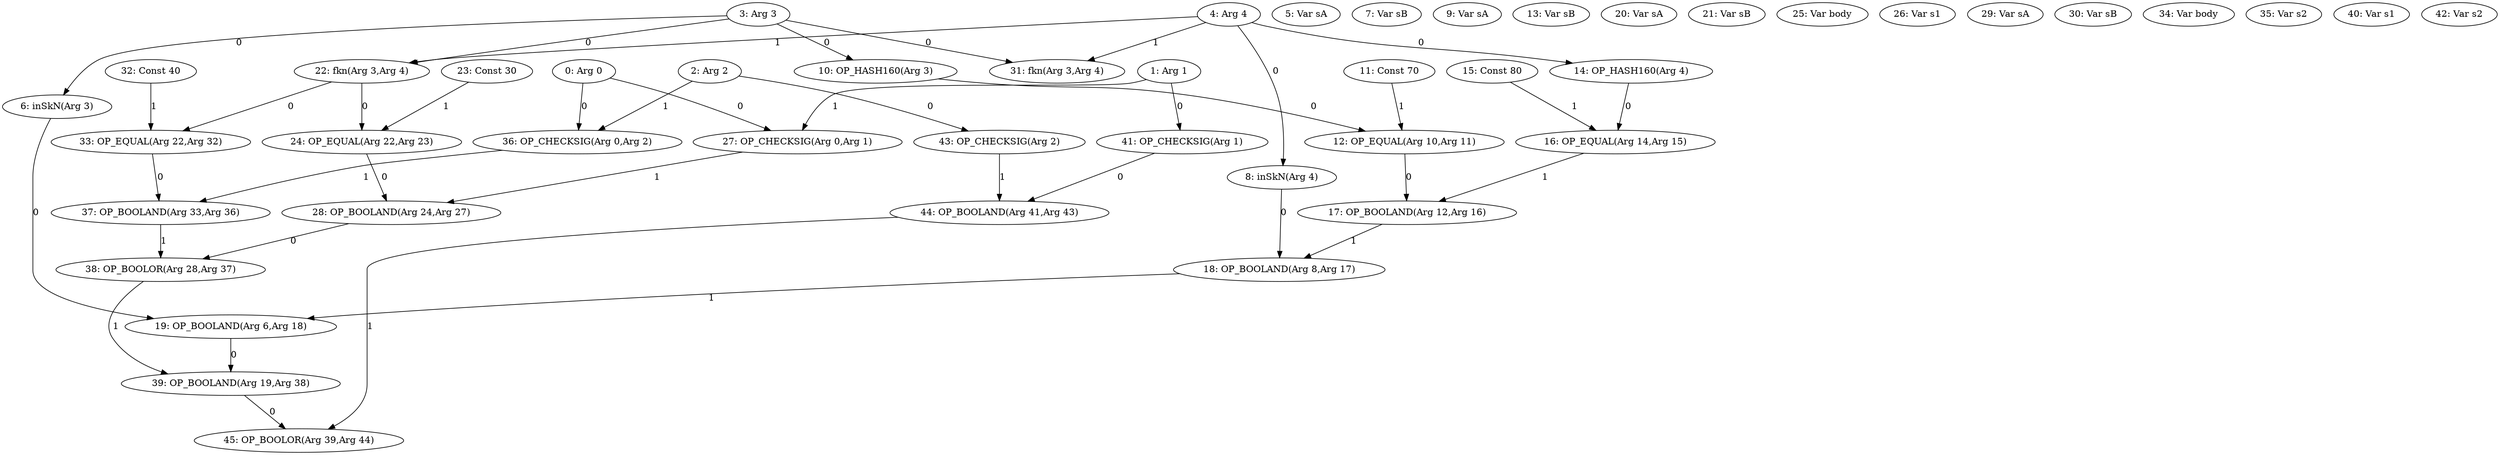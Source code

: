 digraph {
    0 [label="0: Arg 0"];
    1 [label="1: Arg 1"];
    2 [label="2: Arg 2"];
    3 [label="3: Arg 3"];
    4 [label="4: Arg 4"];
    5 [label="5: Var sA"];
    6 [label="6: inSkN(Arg 3)"];
    7 [label="7: Var sB"];
    8 [label="8: inSkN(Arg 4)"];
    9 [label="9: Var sA"];
    10 [label="10: OP_HASH160(Arg 3)"];
    11 [label="11: Const 70"];
    12 [label="12: OP_EQUAL(Arg 10,Arg 11)"];
    13 [label="13: Var sB"];
    14 [label="14: OP_HASH160(Arg 4)"];
    15 [label="15: Const 80"];
    16 [label="16: OP_EQUAL(Arg 14,Arg 15)"];
    17 [label="17: OP_BOOLAND(Arg 12,Arg 16)"];
    18 [label="18: OP_BOOLAND(Arg 8,Arg 17)"];
    19 [label="19: OP_BOOLAND(Arg 6,Arg 18)"];
    20 [label="20: Var sA"];
    21 [label="21: Var sB"];
    22 [label="22: fkn(Arg 3,Arg 4)"];
    23 [label="23: Const 30"];
    24 [label="24: OP_EQUAL(Arg 22,Arg 23)"];
    25 [label="25: Var body"];
    26 [label="26: Var s1"];
    27 [label="27: OP_CHECKSIG(Arg 0,Arg 1)"];
    28 [label="28: OP_BOOLAND(Arg 24,Arg 27)"];
    29 [label="29: Var sA"];
    30 [label="30: Var sB"];
    31 [label="31: fkn(Arg 3,Arg 4)"];
    32 [label="32: Const 40"];
    33 [label="33: OP_EQUAL(Arg 22,Arg 32)"];
    34 [label="34: Var body"];
    35 [label="35: Var s2"];
    36 [label="36: OP_CHECKSIG(Arg 0,Arg 2)"];
    37 [label="37: OP_BOOLAND(Arg 33,Arg 36)"];
    38 [label="38: OP_BOOLOR(Arg 28,Arg 37)"];
    39 [label="39: OP_BOOLAND(Arg 19,Arg 38)"];
    40 [label="40: Var s1"];
    41 [label="41: OP_CHECKSIG(Arg 1)"];
    42 [label="42: Var s2"];
    43 [label="43: OP_CHECKSIG(Arg 2)"];
    44 [label="44: OP_BOOLAND(Arg 41,Arg 43)"];
    45 [label="45: OP_BOOLOR(Arg 39,Arg 44)"];
    0 -> 27 [label=0];
    0 -> 36 [label=0];
    1 -> 27 [label=1];
    1 -> 41 [label=0];
    2 -> 36 [label=1];
    2 -> 43 [label=0];
    3 -> 6 [label=0];
    3 -> 10 [label=0];
    3 -> 22 [label=0];
    3 -> 31 [label=0];
    4 -> 8 [label=0];
    4 -> 14 [label=0];
    4 -> 22 [label=1];
    4 -> 31 [label=1];
    6 -> 19 [label=0];
    8 -> 18 [label=0];
    10 -> 12 [label=0];
    11 -> 12 [label=1];
    12 -> 17 [label=0];
    14 -> 16 [label=0];
    15 -> 16 [label=1];
    16 -> 17 [label=1];
    17 -> 18 [label=1];
    18 -> 19 [label=1];
    19 -> 39 [label=0];
    22 -> 24 [label=0];
    22 -> 33 [label=0];
    23 -> 24 [label=1];
    24 -> 28 [label=0];
    27 -> 28 [label=1];
    28 -> 38 [label=0];
    32 -> 33 [label=1];
    33 -> 37 [label=0];
    36 -> 37 [label=1];
    37 -> 38 [label=1];
    38 -> 39 [label=1];
    39 -> 45 [label=0];
    41 -> 44 [label=0];
    43 -> 44 [label=1];
    44 -> 45 [label=1];
}